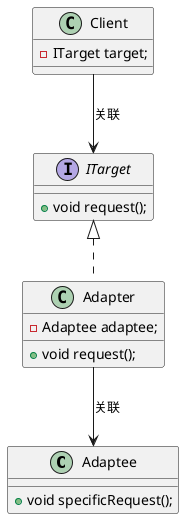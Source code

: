 @startuml

class Adaptee {
    + void specificRequest();
}
class Client {
    - ITarget target;
}

interface ITarget{
    + void request();
}

class Adapter implements ITarget{
    - Adaptee adaptee;
    + void request();
}

Client --> ITarget:关联
Adapter --> Adaptee:关联

@enduml